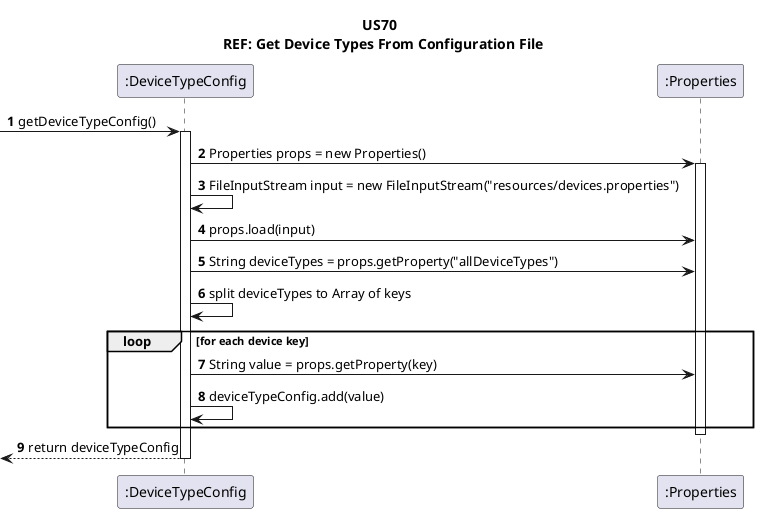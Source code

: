 @startuml

title US70 \n REF: Get Device Types From Configuration File
autonumber



-> ":DeviceTypeConfig": getDeviceTypeConfig()
activate ":DeviceTypeConfig"
":DeviceTypeConfig" -> ":Properties": Properties props = new Properties()
activate ":Properties"
":DeviceTypeConfig" -> ":DeviceTypeConfig": FileInputStream input = new FileInputStream("resources/devices.properties")

":DeviceTypeConfig" -> ":Properties": props.load(input)

":DeviceTypeConfig" -> ":Properties": String deviceTypes = props.getProperty("allDeviceTypes")

":DeviceTypeConfig" -> ":DeviceTypeConfig": split deviceTypes to Array of keys

loop for each device key

":DeviceTypeConfig" -> ":Properties": String value = props.getProperty(key)
":DeviceTypeConfig" -> ":DeviceTypeConfig": deviceTypeConfig.add(value)
end
deactivate ":Properties"

<-- ":DeviceTypeConfig": return deviceTypeConfig

deactivate ":DeviceTypeConfig"

@enduml